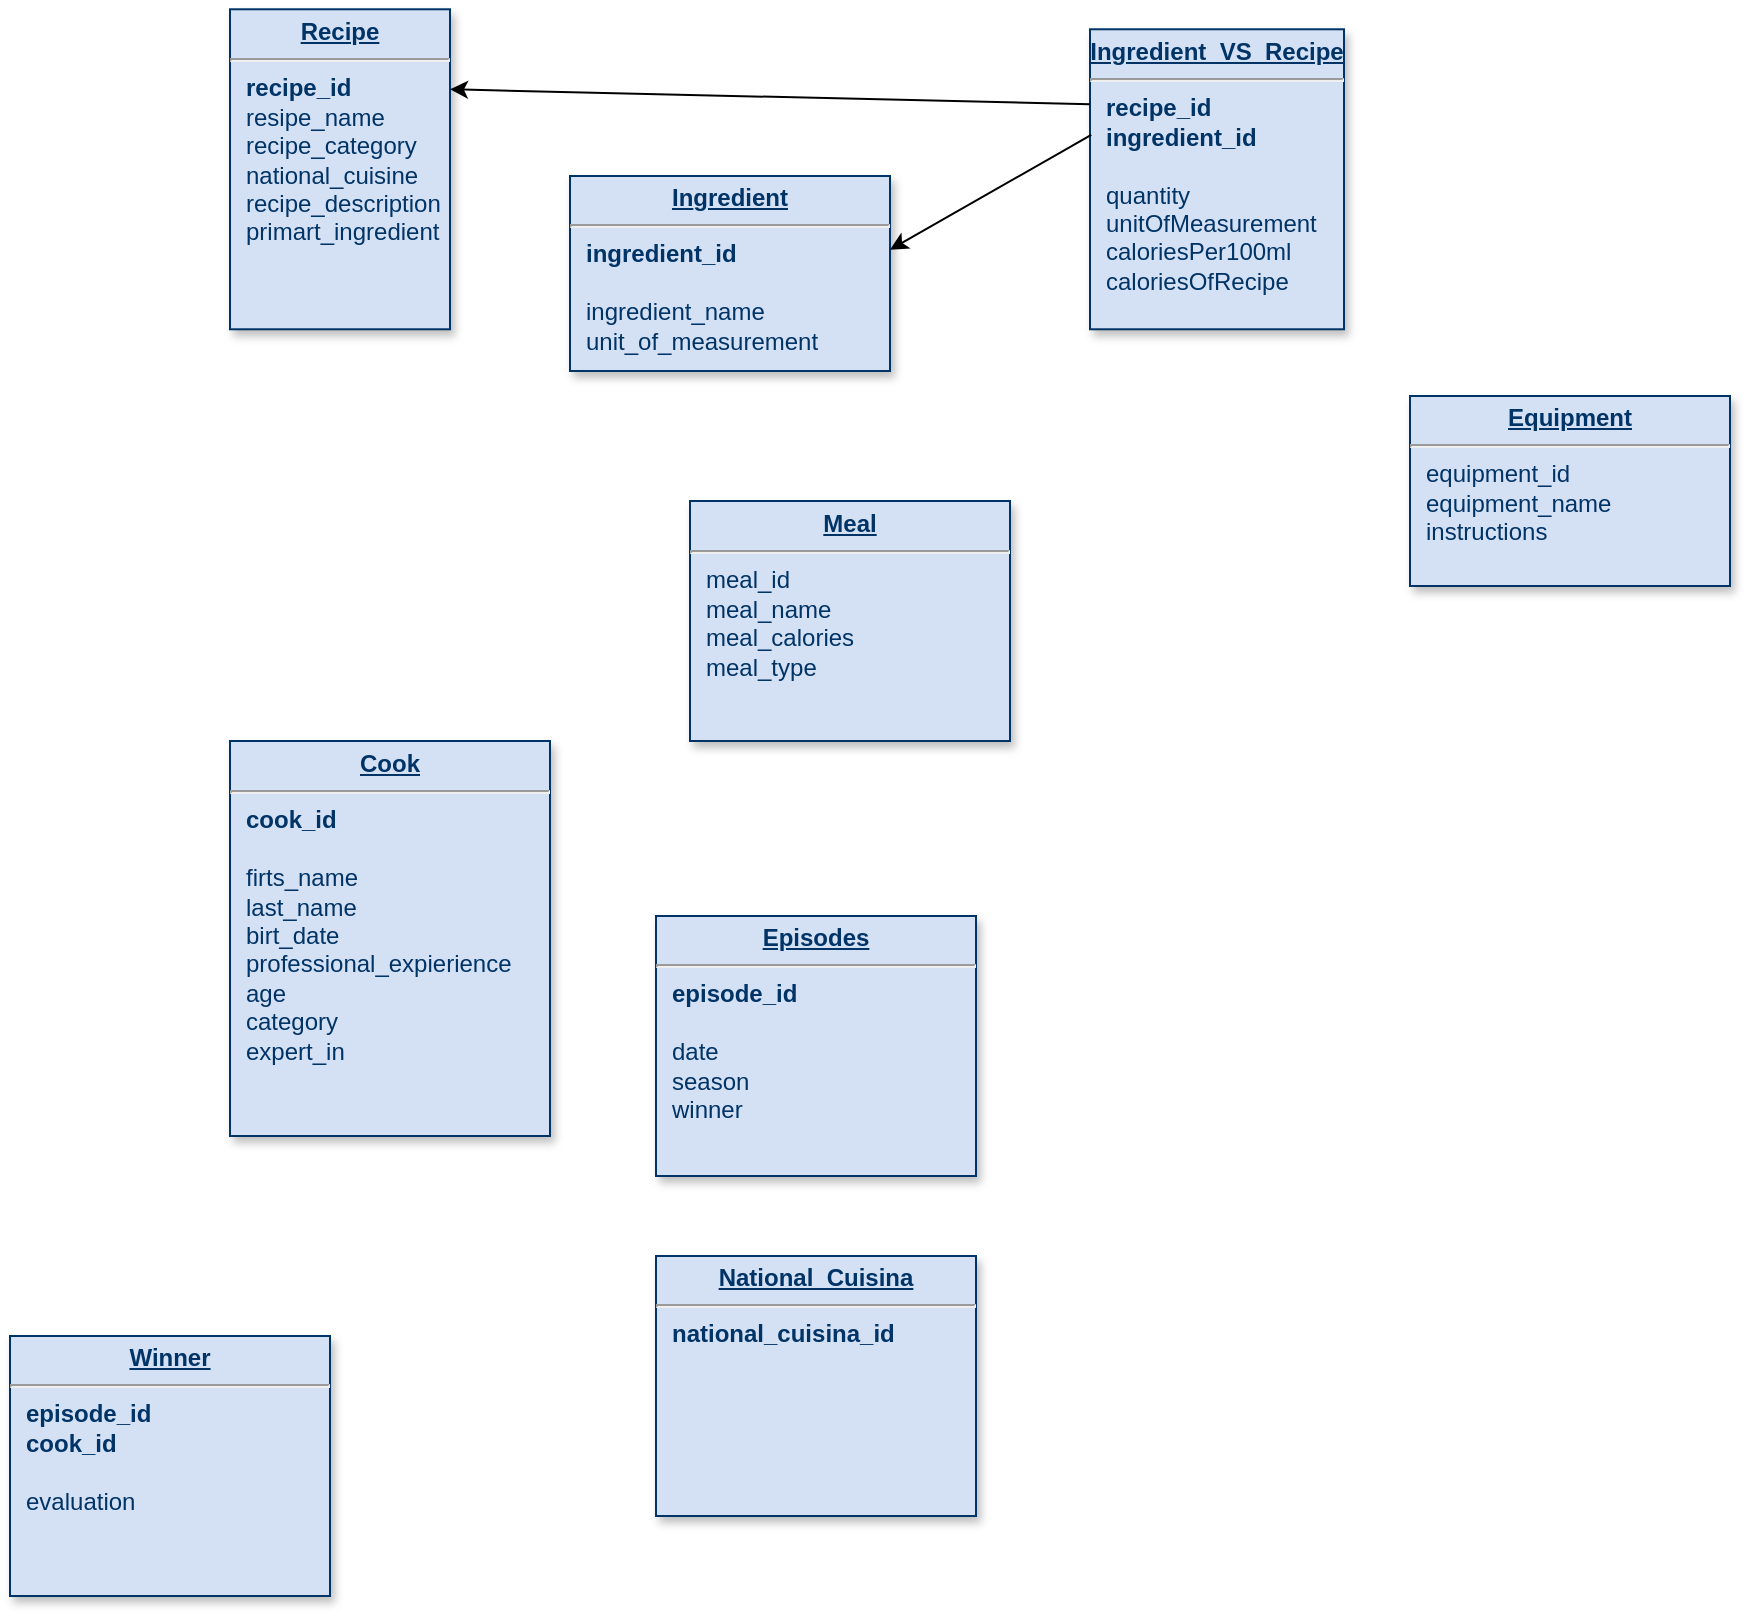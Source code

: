 <mxfile version="24.2.0" type="github">
  <diagram name="Page-1" id="efa7a0a1-bf9b-a30e-e6df-94a7791c09e9">
    <mxGraphModel dx="2536" dy="765" grid="1" gridSize="10" guides="1" tooltips="1" connect="1" arrows="1" fold="1" page="1" pageScale="1" pageWidth="826" pageHeight="1169" background="none" math="0" shadow="0">
      <root>
        <mxCell id="0" />
        <mxCell id="1" parent="0" />
        <mxCell id="19" value="&lt;p style=&quot;margin: 0px; margin-top: 4px; text-align: center; text-decoration: underline;&quot;&gt;&lt;b&gt;Meal&lt;/b&gt;&lt;/p&gt;&lt;hr&gt;&lt;p style=&quot;margin: 0px; margin-left: 8px;&quot;&gt;meal_id&lt;br&gt;meal_name&lt;/p&gt;&lt;p style=&quot;margin: 0px; margin-left: 8px;&quot;&gt;meal_calories&lt;/p&gt;&lt;p style=&quot;margin: 0px; margin-left: 8px;&quot;&gt;meal_type&lt;/p&gt;" style="verticalAlign=top;align=left;overflow=fill;fontSize=12;fontFamily=Helvetica;html=1;strokeColor=#003366;shadow=1;fillColor=#D4E1F5;fontColor=#003366" parent="1" vertex="1">
          <mxGeometry x="270.0" y="272.5" width="160" height="120" as="geometry" />
        </mxCell>
        <mxCell id="20" value="&lt;p style=&quot;margin: 4px 0px 0px; text-align: center;&quot;&gt;&lt;b style=&quot;text-decoration-line: underline;&quot;&gt;In&lt;/b&gt;&lt;span style=&quot;background-color: initial; text-align: left;&quot;&gt;&lt;b&gt;&lt;u&gt;gredient&lt;/u&gt;&lt;/b&gt;&lt;/span&gt;&lt;/p&gt;&lt;hr&gt;&lt;p style=&quot;margin: 0px; margin-left: 8px;&quot;&gt;&lt;b&gt;ingredient_id&lt;/b&gt;&lt;/p&gt;&lt;p style=&quot;margin: 0px; margin-left: 8px;&quot;&gt;&lt;br&gt;&lt;/p&gt;&lt;p style=&quot;margin: 0px; margin-left: 8px;&quot;&gt;ingredient_name&amp;nbsp;&lt;/p&gt;&lt;p style=&quot;margin: 0px; margin-left: 8px;&quot;&gt;unit_of_measurement&lt;/p&gt;" style="verticalAlign=top;align=left;overflow=fill;fontSize=12;fontFamily=Helvetica;html=1;strokeColor=#003366;shadow=1;fillColor=#D4E1F5;fontColor=#003366" parent="1" vertex="1">
          <mxGeometry x="210" y="110" width="160" height="97.5" as="geometry" />
        </mxCell>
        <mxCell id="21" value="&lt;p style=&quot;margin: 0px; margin-top: 4px; text-align: center; text-decoration: underline;&quot;&gt;&lt;b&gt;Equipment&lt;/b&gt;&lt;/p&gt;&lt;hr&gt;&lt;p style=&quot;margin: 0px; margin-left: 8px;&quot;&gt;equipment_id&lt;/p&gt;&lt;p style=&quot;margin: 0px; margin-left: 8px;&quot;&gt;equipment_name&amp;nbsp;&lt;/p&gt;&lt;p style=&quot;margin: 0px; margin-left: 8px;&quot;&gt;instructions&lt;/p&gt;" style="verticalAlign=top;align=left;overflow=fill;fontSize=12;fontFamily=Helvetica;html=1;strokeColor=#003366;shadow=1;fillColor=#D4E1F5;fontColor=#003366" parent="1" vertex="1">
          <mxGeometry x="630" y="220" width="160" height="95" as="geometry" />
        </mxCell>
        <mxCell id="24" value="&lt;p style=&quot;margin: 0px; margin-top: 4px; text-align: center; text-decoration: underline;&quot;&gt;&lt;b&gt;Ingredient_VS_Recipe&lt;/b&gt;&lt;/p&gt;&lt;hr&gt;&lt;p style=&quot;margin: 0px; margin-left: 8px;&quot;&gt;&lt;b&gt;recipe_id&lt;/b&gt;&lt;/p&gt;&lt;p style=&quot;margin: 0px; margin-left: 8px;&quot;&gt;&lt;b&gt;ingredient_id&lt;/b&gt;&lt;/p&gt;&lt;p style=&quot;margin: 0px; margin-left: 8px;&quot;&gt;&lt;br&gt;&lt;/p&gt;&lt;p style=&quot;margin: 0px; margin-left: 8px;&quot;&gt;quantity&amp;nbsp;&lt;/p&gt;&lt;p style=&quot;margin: 0px; margin-left: 8px;&quot;&gt;unitOfMeasurement&lt;/p&gt;&lt;p style=&quot;margin: 0px; margin-left: 8px;&quot;&gt;caloriesPer100ml&lt;/p&gt;&lt;p style=&quot;margin: 0px; margin-left: 8px;&quot;&gt;caloriesOfRecipe&lt;/p&gt;" style="verticalAlign=top;align=left;overflow=fill;fontSize=12;fontFamily=Helvetica;html=1;strokeColor=#003366;shadow=1;fillColor=#D4E1F5;fontColor=#003366" parent="1" vertex="1">
          <mxGeometry x="470" y="36.64" width="127" height="150" as="geometry" />
        </mxCell>
        <mxCell id="25" value="&lt;p style=&quot;margin: 0px; margin-top: 4px; text-align: center; text-decoration: underline;&quot;&gt;&lt;b&gt;Recipe&lt;/b&gt;&lt;/p&gt;&lt;hr&gt;&lt;p style=&quot;margin: 0px; margin-left: 8px;&quot;&gt;&lt;b&gt;recipe_id&lt;/b&gt;&lt;/p&gt;&lt;p style=&quot;margin: 0px; margin-left: 8px;&quot;&gt;resipe_name&lt;/p&gt;&lt;p style=&quot;margin: 0px; margin-left: 8px;&quot;&gt;recipe_category&lt;/p&gt;&lt;p style=&quot;margin: 0px; margin-left: 8px;&quot;&gt;national_cuisine&lt;/p&gt;&lt;p style=&quot;margin: 0px; margin-left: 8px;&quot;&gt;recipe_description&lt;/p&gt;&lt;p style=&quot;margin: 0px; margin-left: 8px;&quot;&gt;primart_ingredient&lt;/p&gt;" style="verticalAlign=top;align=left;overflow=fill;fontSize=12;fontFamily=Helvetica;html=1;strokeColor=#003366;shadow=1;fillColor=#D4E1F5;fontColor=#003366" parent="1" vertex="1">
          <mxGeometry x="40" y="26.64" width="110" height="160" as="geometry" />
        </mxCell>
        <mxCell id="wiVbtL2ftH64XFmx5zw3-115" value="" style="endArrow=classic;html=1;rounded=0;exitX=0;exitY=0.25;exitDx=0;exitDy=0;entryX=1;entryY=0.25;entryDx=0;entryDy=0;" edge="1" parent="1" source="24" target="25">
          <mxGeometry width="50" height="50" relative="1" as="geometry">
            <mxPoint x="500" y="220" as="sourcePoint" />
            <mxPoint x="550" y="170" as="targetPoint" />
          </mxGeometry>
        </mxCell>
        <mxCell id="wiVbtL2ftH64XFmx5zw3-116" value="" style="endArrow=classic;html=1;rounded=0;exitX=0.005;exitY=0.352;exitDx=0;exitDy=0;exitPerimeter=0;entryX=1;entryY=0.378;entryDx=0;entryDy=0;entryPerimeter=0;" edge="1" parent="1" source="24" target="20">
          <mxGeometry width="50" height="50" relative="1" as="geometry">
            <mxPoint x="500" y="220" as="sourcePoint" />
            <mxPoint x="360" y="210" as="targetPoint" />
            <Array as="points" />
          </mxGeometry>
        </mxCell>
        <mxCell id="wiVbtL2ftH64XFmx5zw3-119" value="&lt;p style=&quot;margin: 0px; margin-top: 4px; text-align: center; text-decoration: underline;&quot;&gt;&lt;b&gt;Episodes&lt;/b&gt;&lt;/p&gt;&lt;hr&gt;&lt;p style=&quot;margin: 0px; margin-left: 8px;&quot;&gt;&lt;b&gt;episode_id&lt;/b&gt;&lt;/p&gt;&lt;p style=&quot;margin: 0px; margin-left: 8px;&quot;&gt;&lt;br&gt;&lt;/p&gt;&lt;p style=&quot;margin: 0px; margin-left: 8px;&quot;&gt;date&lt;/p&gt;&lt;p style=&quot;margin: 0px; margin-left: 8px;&quot;&gt;season&lt;/p&gt;&lt;p style=&quot;margin: 0px; margin-left: 8px;&quot;&gt;winner&lt;/p&gt;&lt;p style=&quot;margin: 0px; margin-left: 8px;&quot;&gt;&lt;br&gt;&lt;/p&gt;" style="verticalAlign=top;align=left;overflow=fill;fontSize=12;fontFamily=Helvetica;html=1;strokeColor=#003366;shadow=1;fillColor=#D4E1F5;fontColor=#003366" vertex="1" parent="1">
          <mxGeometry x="253" y="480" width="160" height="130" as="geometry" />
        </mxCell>
        <mxCell id="wiVbtL2ftH64XFmx5zw3-120" value="&lt;p style=&quot;margin: 0px; margin-top: 4px; text-align: center; text-decoration: underline;&quot;&gt;&lt;b&gt;National_Cuisina&lt;/b&gt;&lt;/p&gt;&lt;hr&gt;&lt;p style=&quot;margin: 0px; margin-left: 8px;&quot;&gt;&lt;b&gt;national_cuisina_id&lt;/b&gt;&lt;/p&gt;&lt;p style=&quot;margin: 0px; margin-left: 8px;&quot;&gt;&lt;br&gt;&lt;/p&gt;&lt;p style=&quot;margin: 0px; margin-left: 8px;&quot;&gt;&lt;br&gt;&lt;/p&gt;" style="verticalAlign=top;align=left;overflow=fill;fontSize=12;fontFamily=Helvetica;html=1;strokeColor=#003366;shadow=1;fillColor=#D4E1F5;fontColor=#003366" vertex="1" parent="1">
          <mxGeometry x="253" y="650" width="160" height="130" as="geometry" />
        </mxCell>
        <mxCell id="wiVbtL2ftH64XFmx5zw3-121" value="&lt;p style=&quot;margin: 0px; margin-top: 4px; text-align: center; text-decoration: underline;&quot;&gt;&lt;b&gt;Winner&lt;/b&gt;&lt;/p&gt;&lt;hr&gt;&lt;p style=&quot;margin: 0px; margin-left: 8px;&quot;&gt;&lt;b&gt;episode_id&lt;/b&gt;&lt;/p&gt;&lt;p style=&quot;margin: 0px; margin-left: 8px;&quot;&gt;&lt;b&gt;cook_id&lt;/b&gt;&lt;/p&gt;&lt;p style=&quot;margin: 0px; margin-left: 8px;&quot;&gt;&lt;br&gt;&lt;/p&gt;&lt;p style=&quot;margin: 0px; margin-left: 8px;&quot;&gt;evaluation&lt;/p&gt;&lt;p style=&quot;margin: 0px; margin-left: 8px;&quot;&gt;&lt;br&gt;&lt;/p&gt;&lt;p style=&quot;margin: 0px; margin-left: 8px;&quot;&gt;&lt;br&gt;&lt;/p&gt;" style="verticalAlign=top;align=left;overflow=fill;fontSize=12;fontFamily=Helvetica;html=1;strokeColor=#003366;shadow=1;fillColor=#D4E1F5;fontColor=#003366" vertex="1" parent="1">
          <mxGeometry x="-70" y="690" width="160" height="130" as="geometry" />
        </mxCell>
        <mxCell id="wiVbtL2ftH64XFmx5zw3-122" value="&lt;p style=&quot;margin: 0px; margin-top: 4px; text-align: center; text-decoration: underline;&quot;&gt;&lt;b&gt;Cook&lt;/b&gt;&lt;/p&gt;&lt;hr&gt;&lt;p style=&quot;margin: 0px; margin-left: 8px;&quot;&gt;&lt;b&gt;cook_id&lt;/b&gt;&lt;/p&gt;&lt;p style=&quot;margin: 0px; margin-left: 8px;&quot;&gt;&lt;br&gt;&lt;/p&gt;&lt;p style=&quot;margin: 0px; margin-left: 8px;&quot;&gt;firts_name&lt;/p&gt;&lt;p style=&quot;margin: 0px; margin-left: 8px;&quot;&gt;last_name&lt;/p&gt;&lt;p style=&quot;margin: 0px; margin-left: 8px;&quot;&gt;birt_date&lt;/p&gt;&lt;p style=&quot;margin: 0px; margin-left: 8px;&quot;&gt;professional_expierience&lt;/p&gt;&lt;p style=&quot;margin: 0px; margin-left: 8px;&quot;&gt;age&lt;/p&gt;&lt;p style=&quot;margin: 0px; margin-left: 8px;&quot;&gt;category&lt;/p&gt;&lt;p style=&quot;margin: 0px; margin-left: 8px;&quot;&gt;expert_in&lt;/p&gt;&lt;p style=&quot;margin: 0px; margin-left: 8px;&quot;&gt;&lt;br&gt;&lt;/p&gt;" style="verticalAlign=top;align=left;overflow=fill;fontSize=12;fontFamily=Helvetica;html=1;strokeColor=#003366;shadow=1;fillColor=#D4E1F5;fontColor=#003366" vertex="1" parent="1">
          <mxGeometry x="40" y="392.5" width="160" height="197.5" as="geometry" />
        </mxCell>
      </root>
    </mxGraphModel>
  </diagram>
</mxfile>
